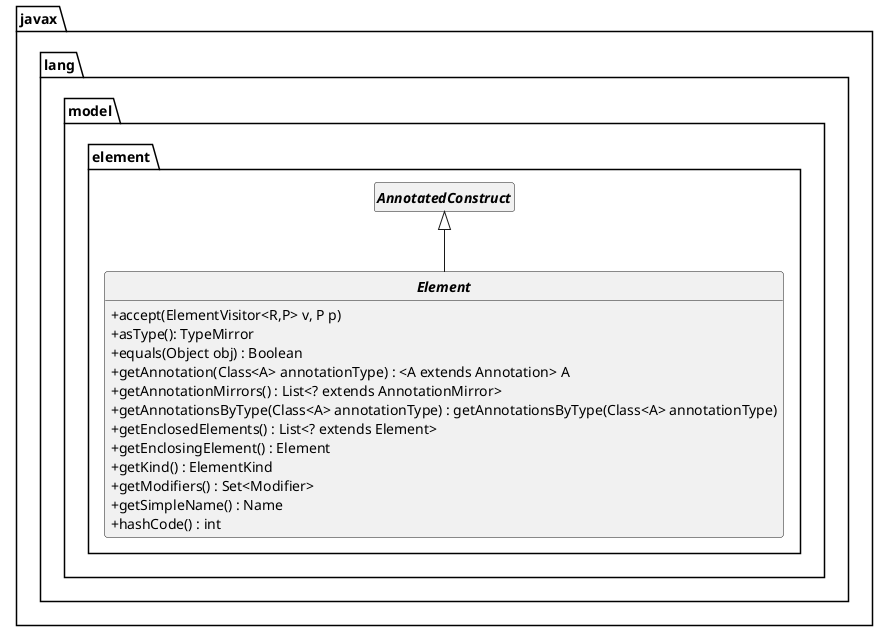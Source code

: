 @startuml
'https://plantuml.com/class-diagram
skinparam classAttributeIconSize 0
skinparam classFontStyle Bold
skinparam style strictuml
hide empty members



package "javax.lang.model.element"
{
    interface Element extends AnnotatedConstruct
    {
        +accept(ElementVisitor<R,P> v, P p)
        +asType(): TypeMirror
        +equals(Object obj) : Boolean
        +getAnnotation(Class<A> annotationType) : <A extends Annotation> A
        +getAnnotationMirrors() : List<? extends AnnotationMirror>
        +getAnnotationsByType(Class<A> annotationType) : getAnnotationsByType(Class<A> annotationType)
        +getEnclosedElements() : List<? extends Element>
        +getEnclosingElement() : Element
        +getKind() : ElementKind
        +getModifiers() : Set<Modifier>
        +getSimpleName() : Name
        +hashCode() : int
    }
}
@enduml